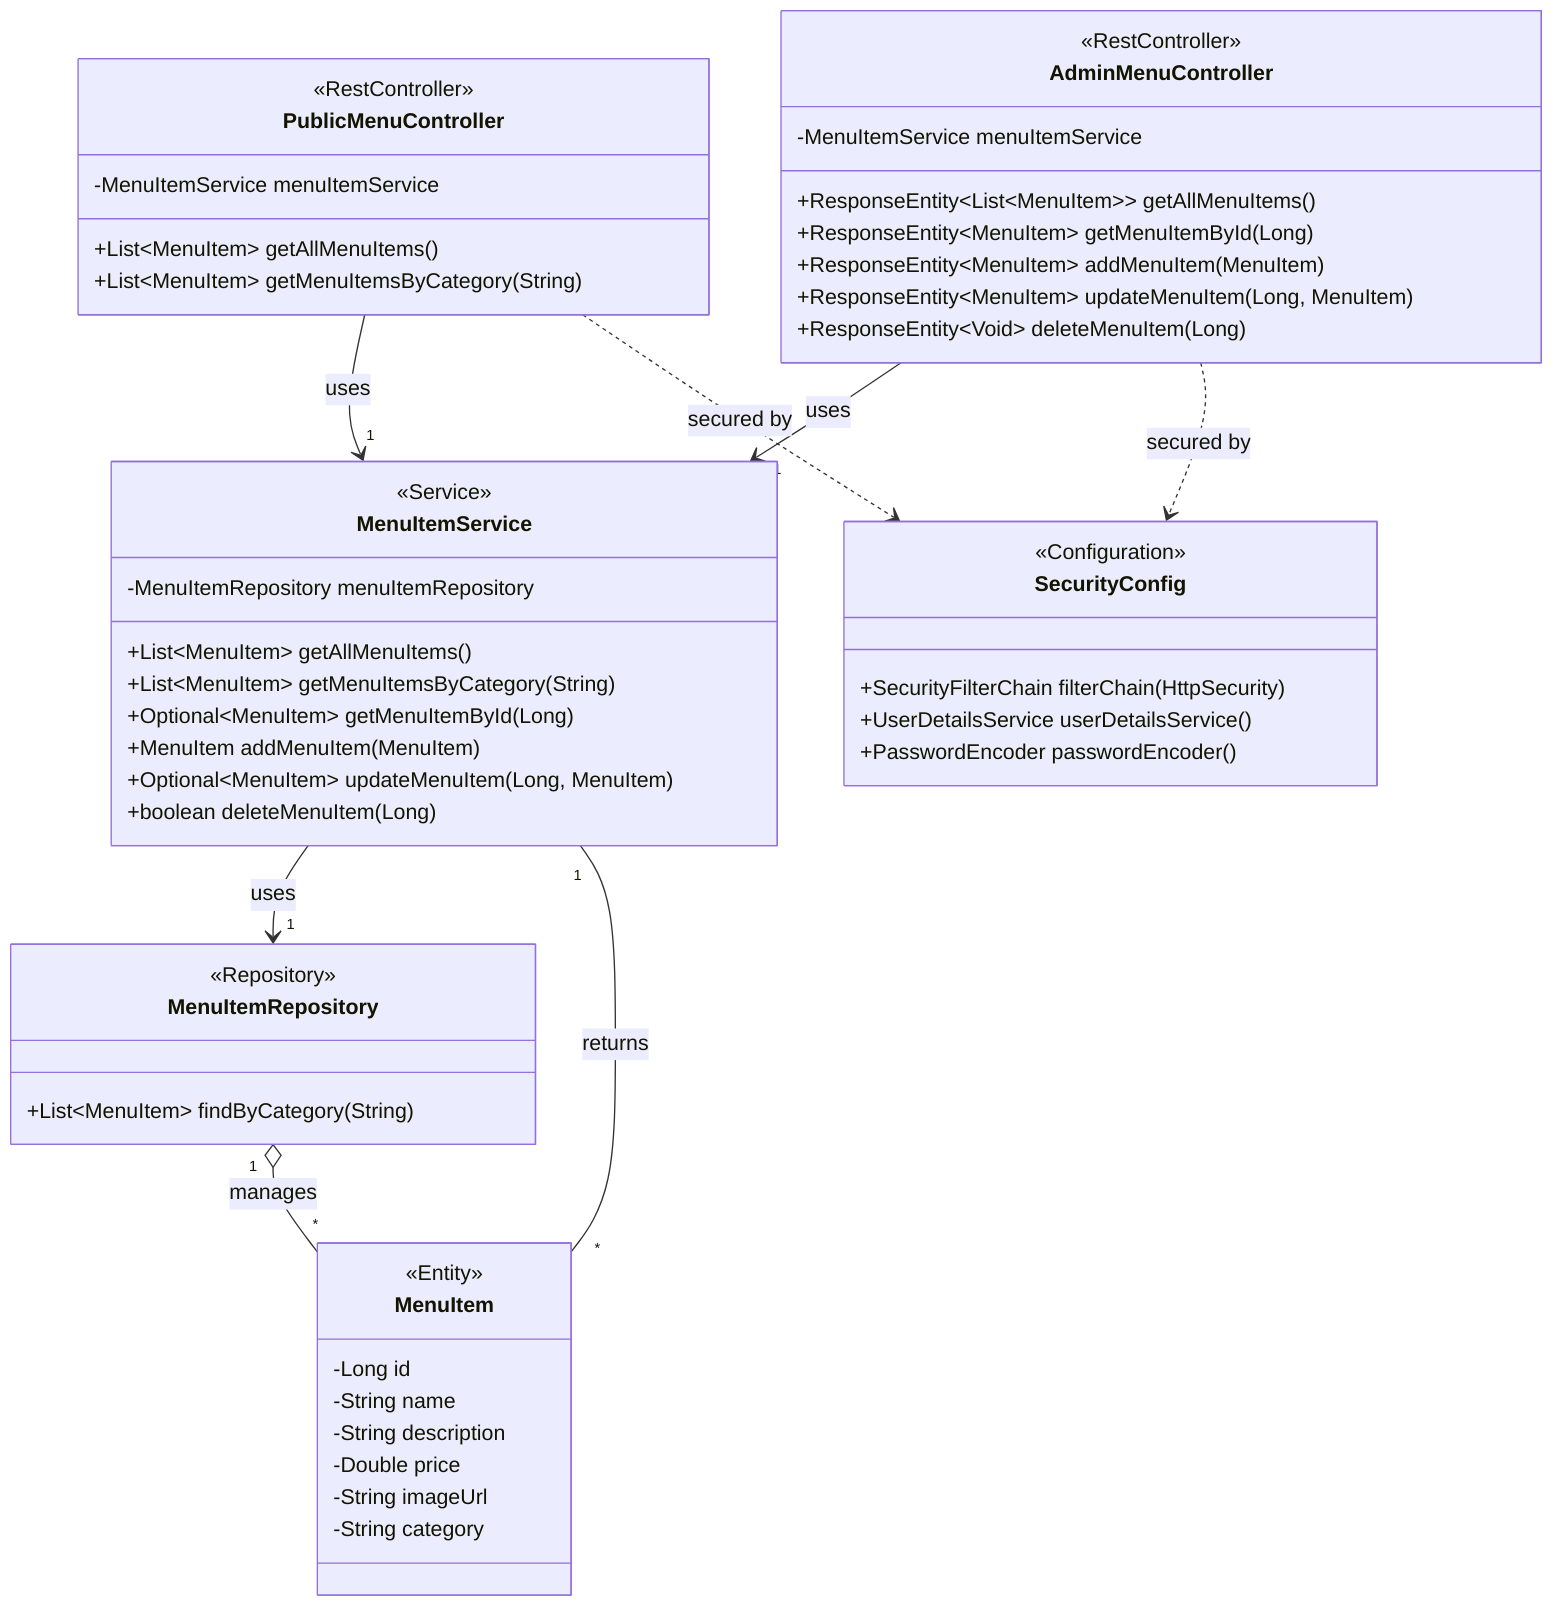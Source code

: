 classDiagram
    class PublicMenuController {
        <<RestController>>
        -MenuItemService menuItemService
        +List~MenuItem~ getAllMenuItems()
        +List~MenuItem~ getMenuItemsByCategory(String)
    }

    class AdminMenuController {
        <<RestController>>
        -MenuItemService menuItemService
        +ResponseEntity~List~MenuItem~~ getAllMenuItems()
        +ResponseEntity~MenuItem~ getMenuItemById(Long)
        +ResponseEntity~MenuItem~ addMenuItem(MenuItem)
        +ResponseEntity~MenuItem~ updateMenuItem(Long, MenuItem)
        +ResponseEntity~Void~ deleteMenuItem(Long)
    }

    class MenuItemService {
        <<Service>>
        -MenuItemRepository menuItemRepository
        +List~MenuItem~ getAllMenuItems()
        +List~MenuItem~ getMenuItemsByCategory(String)
        +Optional~MenuItem~ getMenuItemById(Long)
        +MenuItem addMenuItem(MenuItem)
        +Optional~MenuItem~ updateMenuItem(Long, MenuItem)
        +boolean deleteMenuItem(Long)
    }

    class MenuItemRepository {
        <<Repository>>
        +List~MenuItem~ findByCategory(String)
    }

    class MenuItem {
        <<Entity>>
        -Long id
        -String name
        -String description
        -Double price
        -String imageUrl
        -String category
    }
    
    class SecurityConfig {
        <<Configuration>>
        +SecurityFilterChain filterChain(HttpSecurity)
        +UserDetailsService userDetailsService()
        +PasswordEncoder passwordEncoder()
    }

    %% Associations and Multiplicities
    PublicMenuController --> "1" MenuItemService : uses
    AdminMenuController --> "1" MenuItemService : uses
    MenuItemService --> "1" MenuItemRepository : uses
    MenuItemRepository "1" o-- "*" MenuItem : manages
    MenuItemService "1" -- "*" MenuItem : returns

    %% Security
    AdminMenuController ..> SecurityConfig : secured by
    PublicMenuController ..> SecurityConfig : secured by